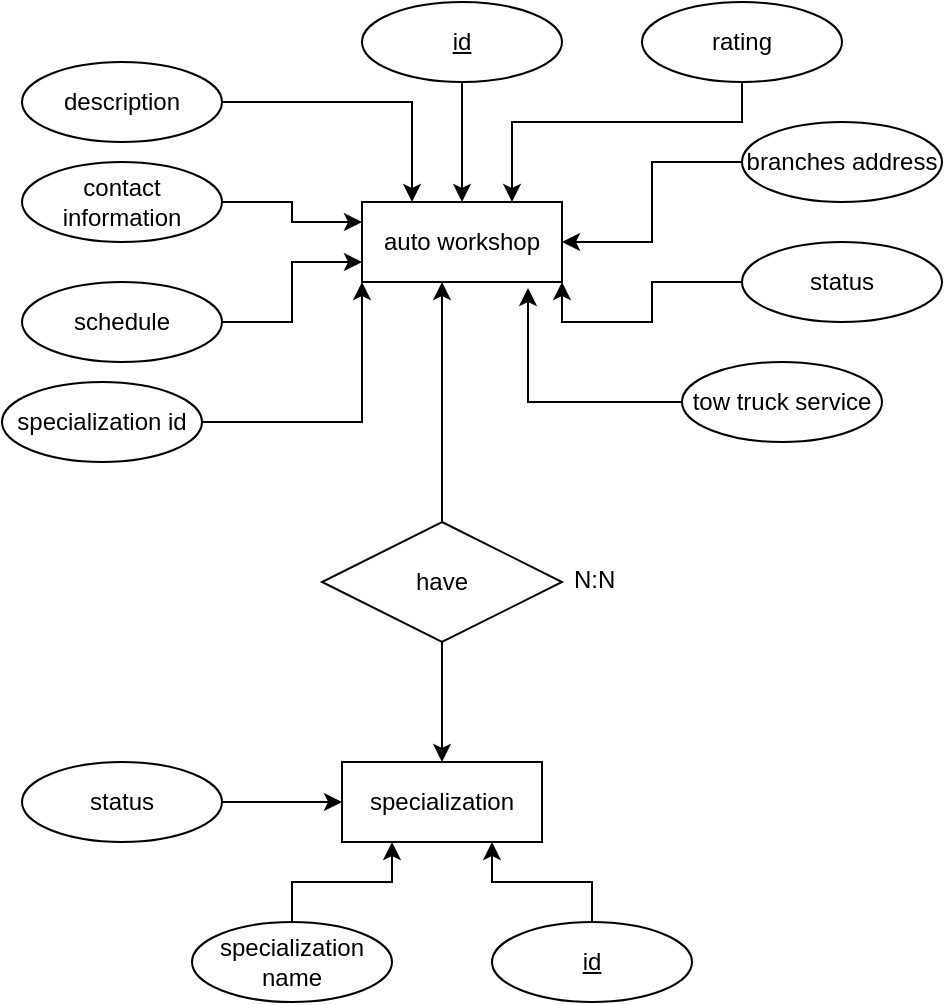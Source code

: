 <mxfile version="21.6.8" type="github">
  <diagram name="Page-1" id="4ZnNFXyoEZe7LMFONqr0">
    <mxGraphModel dx="1035" dy="569" grid="1" gridSize="10" guides="1" tooltips="1" connect="1" arrows="1" fold="1" page="1" pageScale="1" pageWidth="850" pageHeight="1100" math="0" shadow="0">
      <root>
        <mxCell id="0" />
        <mxCell id="1" parent="0" />
        <mxCell id="6k_cG2A3B_EXTdvcoZ3U-2" value="auto workshop" style="whiteSpace=wrap;html=1;align=center;" parent="1" vertex="1">
          <mxGeometry x="320" y="200" width="100" height="40" as="geometry" />
        </mxCell>
        <mxCell id="6k_cG2A3B_EXTdvcoZ3U-3" value="" style="line;strokeWidth=1;rotatable=0;dashed=0;labelPosition=right;align=left;verticalAlign=middle;spacingTop=0;spacingLeft=6;points=[];portConstraint=eastwest;" parent="1" vertex="1">
          <mxGeometry x="360" y="300" width="80" as="geometry" />
        </mxCell>
        <mxCell id="6k_cG2A3B_EXTdvcoZ3U-7" style="edgeStyle=orthogonalEdgeStyle;rounded=0;orthogonalLoop=1;jettySize=auto;html=1;entryX=1;entryY=0.5;entryDx=0;entryDy=0;" parent="1" source="6k_cG2A3B_EXTdvcoZ3U-6" target="6k_cG2A3B_EXTdvcoZ3U-2" edge="1">
          <mxGeometry relative="1" as="geometry" />
        </mxCell>
        <mxCell id="6k_cG2A3B_EXTdvcoZ3U-6" value="branches address" style="ellipse;whiteSpace=wrap;html=1;align=center;" parent="1" vertex="1">
          <mxGeometry x="510" y="160" width="100" height="40" as="geometry" />
        </mxCell>
        <mxCell id="6k_cG2A3B_EXTdvcoZ3U-9" style="edgeStyle=orthogonalEdgeStyle;rounded=0;orthogonalLoop=1;jettySize=auto;html=1;" parent="1" source="6k_cG2A3B_EXTdvcoZ3U-8" target="6k_cG2A3B_EXTdvcoZ3U-2" edge="1">
          <mxGeometry relative="1" as="geometry" />
        </mxCell>
        <mxCell id="6k_cG2A3B_EXTdvcoZ3U-8" value="id" style="ellipse;whiteSpace=wrap;html=1;align=center;fontStyle=4;" parent="1" vertex="1">
          <mxGeometry x="320" y="100" width="100" height="40" as="geometry" />
        </mxCell>
        <mxCell id="6k_cG2A3B_EXTdvcoZ3U-12" style="edgeStyle=orthogonalEdgeStyle;rounded=0;orthogonalLoop=1;jettySize=auto;html=1;entryX=0.75;entryY=0;entryDx=0;entryDy=0;exitX=0;exitY=0.5;exitDx=0;exitDy=0;" parent="1" source="6k_cG2A3B_EXTdvcoZ3U-10" target="6k_cG2A3B_EXTdvcoZ3U-2" edge="1">
          <mxGeometry relative="1" as="geometry">
            <Array as="points">
              <mxPoint x="510" y="160" />
              <mxPoint x="395" y="160" />
            </Array>
          </mxGeometry>
        </mxCell>
        <mxCell id="6k_cG2A3B_EXTdvcoZ3U-10" value="rating" style="ellipse;whiteSpace=wrap;html=1;align=center;" parent="1" vertex="1">
          <mxGeometry x="460" y="100" width="100" height="40" as="geometry" />
        </mxCell>
        <mxCell id="6k_cG2A3B_EXTdvcoZ3U-14" style="edgeStyle=orthogonalEdgeStyle;rounded=0;orthogonalLoop=1;jettySize=auto;html=1;entryX=0;entryY=0.75;entryDx=0;entryDy=0;" parent="1" source="6k_cG2A3B_EXTdvcoZ3U-13" target="6k_cG2A3B_EXTdvcoZ3U-2" edge="1">
          <mxGeometry relative="1" as="geometry" />
        </mxCell>
        <mxCell id="6k_cG2A3B_EXTdvcoZ3U-13" value="schedule" style="ellipse;whiteSpace=wrap;html=1;align=center;" parent="1" vertex="1">
          <mxGeometry x="150" y="240" width="100" height="40" as="geometry" />
        </mxCell>
        <mxCell id="6k_cG2A3B_EXTdvcoZ3U-16" style="edgeStyle=orthogonalEdgeStyle;rounded=0;orthogonalLoop=1;jettySize=auto;html=1;entryX=0;entryY=0.25;entryDx=0;entryDy=0;" parent="1" source="6k_cG2A3B_EXTdvcoZ3U-15" target="6k_cG2A3B_EXTdvcoZ3U-2" edge="1">
          <mxGeometry relative="1" as="geometry" />
        </mxCell>
        <mxCell id="6k_cG2A3B_EXTdvcoZ3U-15" value="contact information" style="ellipse;whiteSpace=wrap;html=1;align=center;" parent="1" vertex="1">
          <mxGeometry x="150" y="180" width="100" height="40" as="geometry" />
        </mxCell>
        <mxCell id="6k_cG2A3B_EXTdvcoZ3U-18" style="edgeStyle=orthogonalEdgeStyle;rounded=0;orthogonalLoop=1;jettySize=auto;html=1;entryX=0.25;entryY=0;entryDx=0;entryDy=0;" parent="1" source="6k_cG2A3B_EXTdvcoZ3U-17" target="6k_cG2A3B_EXTdvcoZ3U-2" edge="1">
          <mxGeometry relative="1" as="geometry" />
        </mxCell>
        <mxCell id="6k_cG2A3B_EXTdvcoZ3U-17" value="description" style="ellipse;whiteSpace=wrap;html=1;align=center;" parent="1" vertex="1">
          <mxGeometry x="150" y="130" width="100" height="40" as="geometry" />
        </mxCell>
        <mxCell id="2XloK-BeQbmO1Se2qZyU-5" style="edgeStyle=orthogonalEdgeStyle;rounded=0;orthogonalLoop=1;jettySize=auto;html=1;entryX=0.25;entryY=1;entryDx=0;entryDy=0;" edge="1" parent="1" source="2XloK-BeQbmO1Se2qZyU-1" target="2XloK-BeQbmO1Se2qZyU-8">
          <mxGeometry relative="1" as="geometry">
            <mxPoint x="315" y="500" as="targetPoint" />
          </mxGeometry>
        </mxCell>
        <mxCell id="2XloK-BeQbmO1Se2qZyU-1" value="specialization name" style="ellipse;whiteSpace=wrap;html=1;align=center;" vertex="1" parent="1">
          <mxGeometry x="235" y="560" width="100" height="40" as="geometry" />
        </mxCell>
        <mxCell id="2XloK-BeQbmO1Se2qZyU-4" style="edgeStyle=orthogonalEdgeStyle;rounded=0;orthogonalLoop=1;jettySize=auto;html=1;entryX=0.75;entryY=1;entryDx=0;entryDy=0;" edge="1" parent="1" source="2XloK-BeQbmO1Se2qZyU-3" target="2XloK-BeQbmO1Se2qZyU-8">
          <mxGeometry relative="1" as="geometry">
            <mxPoint x="415" y="500" as="targetPoint" />
          </mxGeometry>
        </mxCell>
        <mxCell id="2XloK-BeQbmO1Se2qZyU-3" value="id" style="ellipse;whiteSpace=wrap;html=1;align=center;fontStyle=4;" vertex="1" parent="1">
          <mxGeometry x="385" y="560" width="100" height="40" as="geometry" />
        </mxCell>
        <mxCell id="2XloK-BeQbmO1Se2qZyU-7" style="edgeStyle=orthogonalEdgeStyle;rounded=0;orthogonalLoop=1;jettySize=auto;html=1;entryX=0.83;entryY=1.075;entryDx=0;entryDy=0;entryPerimeter=0;" edge="1" parent="1" source="2XloK-BeQbmO1Se2qZyU-6" target="6k_cG2A3B_EXTdvcoZ3U-2">
          <mxGeometry relative="1" as="geometry" />
        </mxCell>
        <mxCell id="2XloK-BeQbmO1Se2qZyU-6" value="tow truck service" style="ellipse;whiteSpace=wrap;html=1;align=center;" vertex="1" parent="1">
          <mxGeometry x="480" y="280" width="100" height="40" as="geometry" />
        </mxCell>
        <mxCell id="2XloK-BeQbmO1Se2qZyU-8" value="specialization" style="whiteSpace=wrap;html=1;align=center;" vertex="1" parent="1">
          <mxGeometry x="310" y="480" width="100" height="40" as="geometry" />
        </mxCell>
        <mxCell id="2XloK-BeQbmO1Se2qZyU-16" style="edgeStyle=orthogonalEdgeStyle;rounded=0;orthogonalLoop=1;jettySize=auto;html=1;entryX=0;entryY=1;entryDx=0;entryDy=0;" edge="1" parent="1" source="2XloK-BeQbmO1Se2qZyU-9" target="6k_cG2A3B_EXTdvcoZ3U-2">
          <mxGeometry relative="1" as="geometry" />
        </mxCell>
        <mxCell id="2XloK-BeQbmO1Se2qZyU-9" value="specialization id" style="ellipse;whiteSpace=wrap;html=1;align=center;" vertex="1" parent="1">
          <mxGeometry x="140" y="290" width="100" height="40" as="geometry" />
        </mxCell>
        <mxCell id="2XloK-BeQbmO1Se2qZyU-12" style="edgeStyle=orthogonalEdgeStyle;rounded=0;orthogonalLoop=1;jettySize=auto;html=1;entryX=1;entryY=1;entryDx=0;entryDy=0;" edge="1" parent="1" source="2XloK-BeQbmO1Se2qZyU-11" target="6k_cG2A3B_EXTdvcoZ3U-2">
          <mxGeometry relative="1" as="geometry" />
        </mxCell>
        <mxCell id="2XloK-BeQbmO1Se2qZyU-11" value="status" style="ellipse;whiteSpace=wrap;html=1;align=center;" vertex="1" parent="1">
          <mxGeometry x="510" y="220" width="100" height="40" as="geometry" />
        </mxCell>
        <mxCell id="2XloK-BeQbmO1Se2qZyU-14" style="edgeStyle=orthogonalEdgeStyle;rounded=0;orthogonalLoop=1;jettySize=auto;html=1;entryX=0;entryY=0.5;entryDx=0;entryDy=0;" edge="1" parent="1" source="2XloK-BeQbmO1Se2qZyU-13" target="2XloK-BeQbmO1Se2qZyU-8">
          <mxGeometry relative="1" as="geometry" />
        </mxCell>
        <mxCell id="2XloK-BeQbmO1Se2qZyU-13" value="status" style="ellipse;whiteSpace=wrap;html=1;align=center;" vertex="1" parent="1">
          <mxGeometry x="150" y="480" width="100" height="40" as="geometry" />
        </mxCell>
        <mxCell id="2XloK-BeQbmO1Se2qZyU-30" style="edgeStyle=orthogonalEdgeStyle;rounded=0;orthogonalLoop=1;jettySize=auto;html=1;entryX=0.4;entryY=1;entryDx=0;entryDy=0;entryPerimeter=0;" edge="1" parent="1" source="2XloK-BeQbmO1Se2qZyU-15" target="6k_cG2A3B_EXTdvcoZ3U-2">
          <mxGeometry relative="1" as="geometry" />
        </mxCell>
        <mxCell id="2XloK-BeQbmO1Se2qZyU-31" style="edgeStyle=orthogonalEdgeStyle;rounded=0;orthogonalLoop=1;jettySize=auto;html=1;" edge="1" parent="1" source="2XloK-BeQbmO1Se2qZyU-15" target="2XloK-BeQbmO1Se2qZyU-8">
          <mxGeometry relative="1" as="geometry" />
        </mxCell>
        <mxCell id="2XloK-BeQbmO1Se2qZyU-15" value="have" style="shape=rhombus;perimeter=rhombusPerimeter;whiteSpace=wrap;html=1;align=center;" vertex="1" parent="1">
          <mxGeometry x="300" y="360" width="120" height="60" as="geometry" />
        </mxCell>
        <mxCell id="2XloK-BeQbmO1Se2qZyU-21" value="N:N" style="text;strokeColor=none;fillColor=none;spacingLeft=4;spacingRight=4;overflow=hidden;rotatable=0;points=[[0,0.5],[1,0.5]];portConstraint=eastwest;fontSize=12;whiteSpace=wrap;html=1;" vertex="1" parent="1">
          <mxGeometry x="420" y="375" width="30" height="30" as="geometry" />
        </mxCell>
      </root>
    </mxGraphModel>
  </diagram>
</mxfile>
